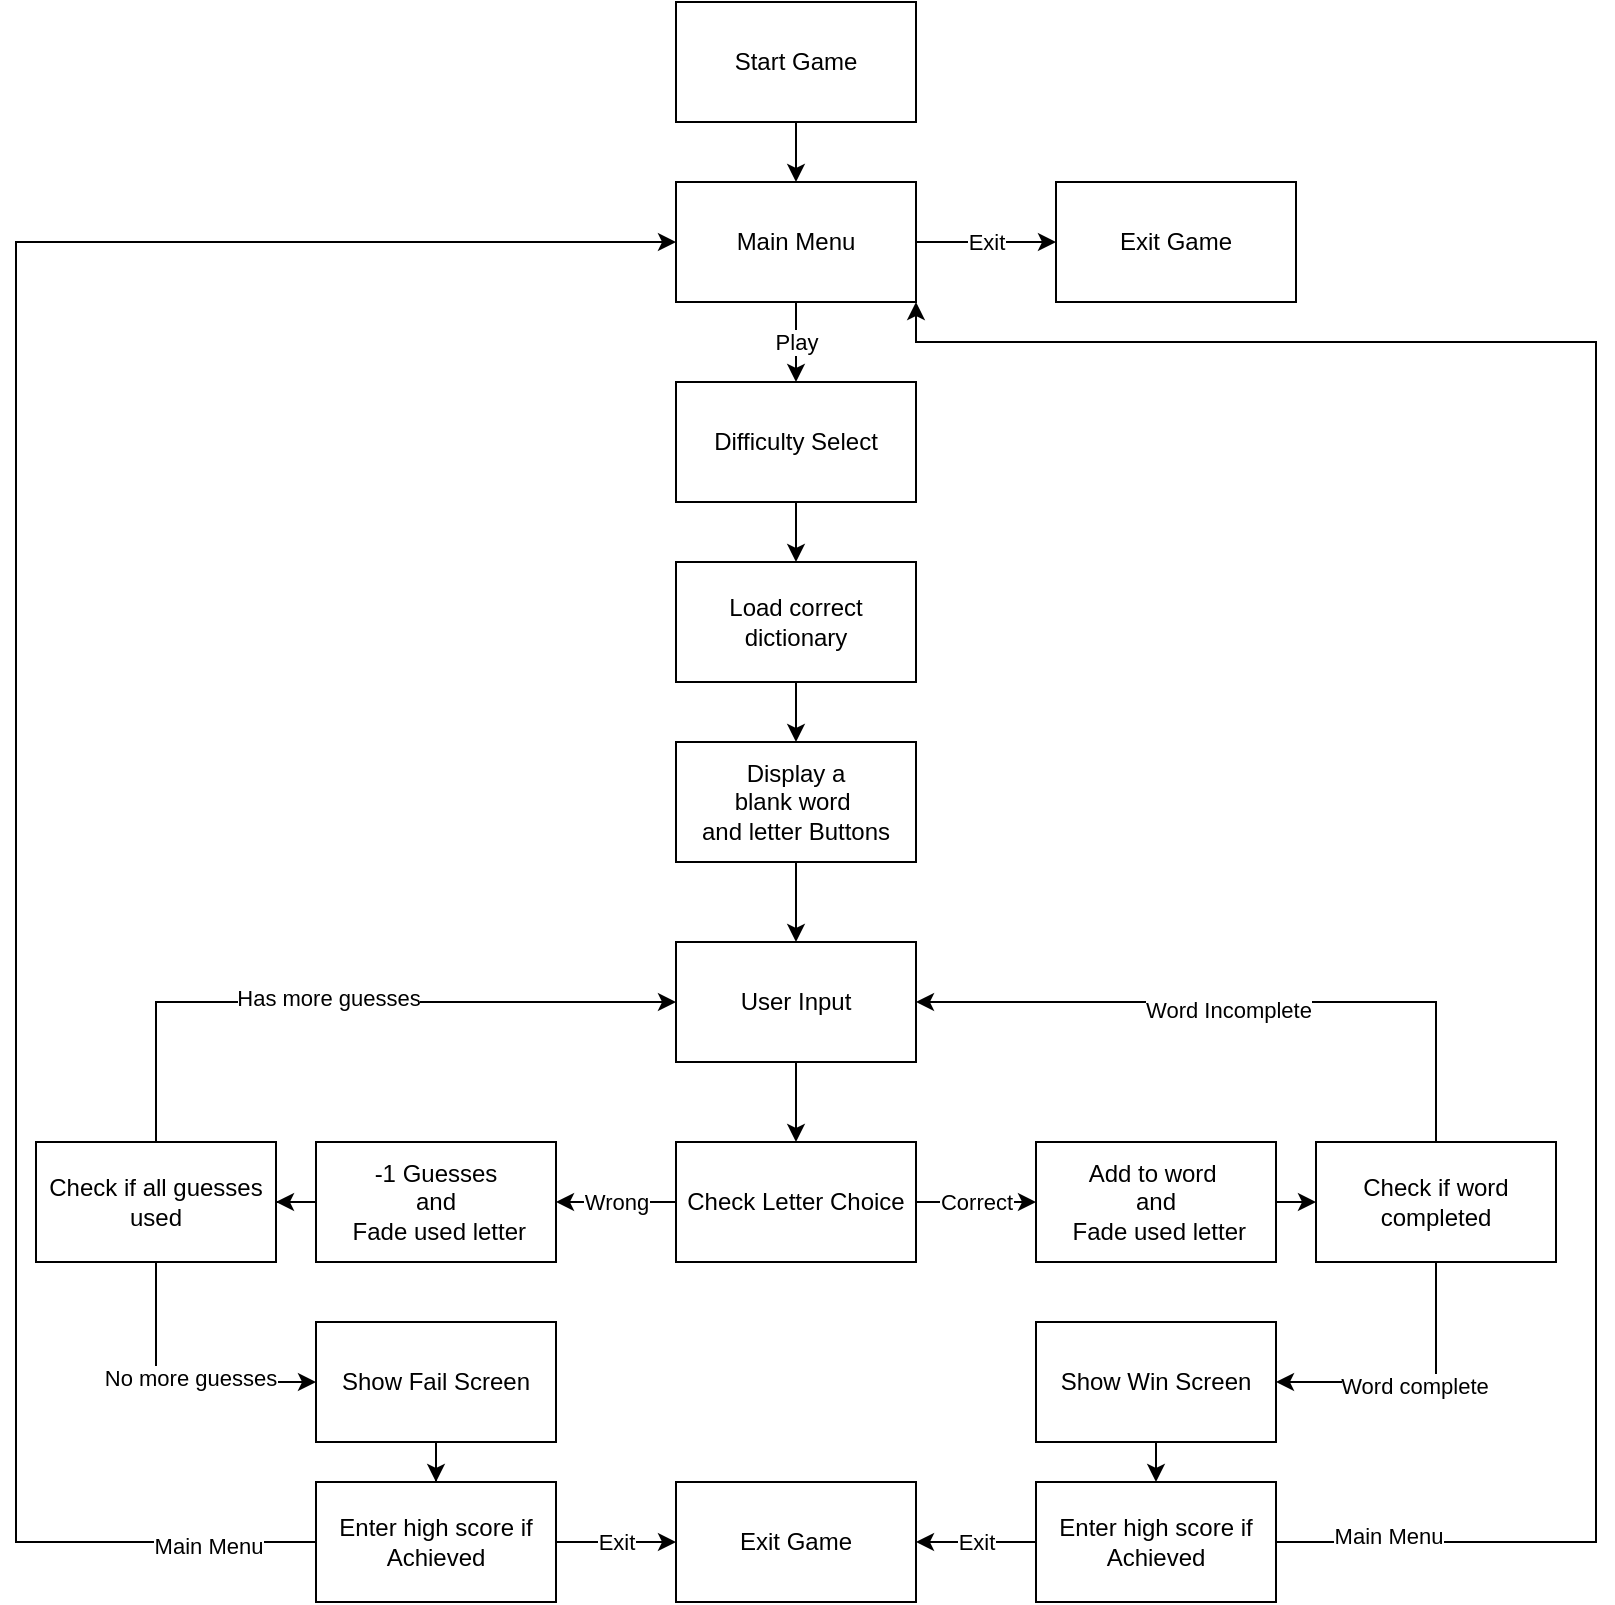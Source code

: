 <mxfile version="21.3.2" type="device">
  <diagram name="Page-1" id="I2gKuHOCCtUCHzMTMHLt">
    <mxGraphModel dx="1434" dy="796" grid="1" gridSize="10" guides="1" tooltips="1" connect="1" arrows="1" fold="1" page="1" pageScale="1" pageWidth="827" pageHeight="1169" math="0" shadow="0">
      <root>
        <mxCell id="0" />
        <mxCell id="1" parent="0" />
        <mxCell id="TcnP27nnTozr-PaMKJBG-20" style="edgeStyle=orthogonalEdgeStyle;rounded=0;orthogonalLoop=1;jettySize=auto;html=1;exitX=0.5;exitY=1;exitDx=0;exitDy=0;entryX=0.5;entryY=0;entryDx=0;entryDy=0;" edge="1" parent="1" source="TcnP27nnTozr-PaMKJBG-9" target="TcnP27nnTozr-PaMKJBG-11">
          <mxGeometry relative="1" as="geometry" />
        </mxCell>
        <mxCell id="TcnP27nnTozr-PaMKJBG-9" value="Start Game" style="rounded=0;whiteSpace=wrap;html=1;" vertex="1" parent="1">
          <mxGeometry x="340" y="270" width="120" height="60" as="geometry" />
        </mxCell>
        <mxCell id="TcnP27nnTozr-PaMKJBG-10" value="Exit Game" style="rounded=0;whiteSpace=wrap;html=1;" vertex="1" parent="1">
          <mxGeometry x="530" y="360" width="120" height="60" as="geometry" />
        </mxCell>
        <mxCell id="TcnP27nnTozr-PaMKJBG-21" value="Exit" style="edgeStyle=orthogonalEdgeStyle;rounded=0;orthogonalLoop=1;jettySize=auto;html=1;exitX=1;exitY=0.5;exitDx=0;exitDy=0;entryX=0;entryY=0.5;entryDx=0;entryDy=0;" edge="1" parent="1" source="TcnP27nnTozr-PaMKJBG-11" target="TcnP27nnTozr-PaMKJBG-10">
          <mxGeometry relative="1" as="geometry" />
        </mxCell>
        <mxCell id="TcnP27nnTozr-PaMKJBG-22" value="Play" style="edgeStyle=orthogonalEdgeStyle;rounded=0;orthogonalLoop=1;jettySize=auto;html=1;exitX=0.5;exitY=1;exitDx=0;exitDy=0;entryX=0.5;entryY=0;entryDx=0;entryDy=0;" edge="1" parent="1" source="TcnP27nnTozr-PaMKJBG-11" target="TcnP27nnTozr-PaMKJBG-12">
          <mxGeometry relative="1" as="geometry" />
        </mxCell>
        <mxCell id="TcnP27nnTozr-PaMKJBG-11" value="Main Menu" style="rounded=0;whiteSpace=wrap;html=1;" vertex="1" parent="1">
          <mxGeometry x="340" y="360" width="120" height="60" as="geometry" />
        </mxCell>
        <mxCell id="TcnP27nnTozr-PaMKJBG-12" value="Difficulty Select" style="rounded=0;whiteSpace=wrap;html=1;" vertex="1" parent="1">
          <mxGeometry x="340" y="460" width="120" height="60" as="geometry" />
        </mxCell>
        <mxCell id="TcnP27nnTozr-PaMKJBG-24" style="edgeStyle=orthogonalEdgeStyle;rounded=0;orthogonalLoop=1;jettySize=auto;html=1;exitX=0.5;exitY=1;exitDx=0;exitDy=0;entryX=0.5;entryY=0;entryDx=0;entryDy=0;" edge="1" parent="1" source="TcnP27nnTozr-PaMKJBG-13" target="TcnP27nnTozr-PaMKJBG-15">
          <mxGeometry relative="1" as="geometry" />
        </mxCell>
        <mxCell id="TcnP27nnTozr-PaMKJBG-13" value="Display a&lt;br&gt;blank word&amp;nbsp;&lt;br&gt;and letter Buttons" style="rounded=0;whiteSpace=wrap;html=1;" vertex="1" parent="1">
          <mxGeometry x="340" y="640" width="120" height="60" as="geometry" />
        </mxCell>
        <mxCell id="TcnP27nnTozr-PaMKJBG-26" value="Correct" style="edgeStyle=orthogonalEdgeStyle;rounded=0;orthogonalLoop=1;jettySize=auto;html=1;exitX=1;exitY=0.5;exitDx=0;exitDy=0;entryX=0;entryY=0.5;entryDx=0;entryDy=0;" edge="1" parent="1" source="TcnP27nnTozr-PaMKJBG-14" target="TcnP27nnTozr-PaMKJBG-16">
          <mxGeometry relative="1" as="geometry" />
        </mxCell>
        <mxCell id="TcnP27nnTozr-PaMKJBG-35" value="Wrong" style="edgeStyle=orthogonalEdgeStyle;rounded=0;orthogonalLoop=1;jettySize=auto;html=1;exitX=0;exitY=0.5;exitDx=0;exitDy=0;entryX=1;entryY=0.5;entryDx=0;entryDy=0;" edge="1" parent="1" source="TcnP27nnTozr-PaMKJBG-14" target="TcnP27nnTozr-PaMKJBG-17">
          <mxGeometry relative="1" as="geometry" />
        </mxCell>
        <mxCell id="TcnP27nnTozr-PaMKJBG-14" value="Check Letter Choice" style="rounded=0;whiteSpace=wrap;html=1;" vertex="1" parent="1">
          <mxGeometry x="340" y="840" width="120" height="60" as="geometry" />
        </mxCell>
        <mxCell id="TcnP27nnTozr-PaMKJBG-25" style="edgeStyle=orthogonalEdgeStyle;rounded=0;orthogonalLoop=1;jettySize=auto;html=1;exitX=0.5;exitY=1;exitDx=0;exitDy=0;entryX=0.5;entryY=0;entryDx=0;entryDy=0;" edge="1" parent="1" source="TcnP27nnTozr-PaMKJBG-15" target="TcnP27nnTozr-PaMKJBG-14">
          <mxGeometry relative="1" as="geometry" />
        </mxCell>
        <mxCell id="TcnP27nnTozr-PaMKJBG-15" value="User Input" style="rounded=0;whiteSpace=wrap;html=1;" vertex="1" parent="1">
          <mxGeometry x="340" y="740" width="120" height="60" as="geometry" />
        </mxCell>
        <mxCell id="TcnP27nnTozr-PaMKJBG-27" style="edgeStyle=orthogonalEdgeStyle;rounded=0;orthogonalLoop=1;jettySize=auto;html=1;exitX=1;exitY=0.5;exitDx=0;exitDy=0;entryX=0;entryY=0.5;entryDx=0;entryDy=0;" edge="1" parent="1" source="TcnP27nnTozr-PaMKJBG-16" target="TcnP27nnTozr-PaMKJBG-19">
          <mxGeometry relative="1" as="geometry" />
        </mxCell>
        <mxCell id="TcnP27nnTozr-PaMKJBG-16" value="Add to word&amp;nbsp;&lt;br&gt;and&lt;br&gt;&amp;nbsp;Fade used letter" style="rounded=0;whiteSpace=wrap;html=1;" vertex="1" parent="1">
          <mxGeometry x="520" y="840" width="120" height="60" as="geometry" />
        </mxCell>
        <mxCell id="TcnP27nnTozr-PaMKJBG-37" style="edgeStyle=orthogonalEdgeStyle;rounded=0;orthogonalLoop=1;jettySize=auto;html=1;exitX=0;exitY=0.5;exitDx=0;exitDy=0;" edge="1" parent="1" source="TcnP27nnTozr-PaMKJBG-17" target="TcnP27nnTozr-PaMKJBG-18">
          <mxGeometry relative="1" as="geometry" />
        </mxCell>
        <mxCell id="TcnP27nnTozr-PaMKJBG-17" value="-1 Guesses&lt;br&gt;and&lt;br&gt;&amp;nbsp;Fade used letter" style="rounded=0;whiteSpace=wrap;html=1;" vertex="1" parent="1">
          <mxGeometry x="160" y="840" width="120" height="60" as="geometry" />
        </mxCell>
        <mxCell id="TcnP27nnTozr-PaMKJBG-38" style="edgeStyle=orthogonalEdgeStyle;rounded=0;orthogonalLoop=1;jettySize=auto;html=1;exitX=0.5;exitY=0;exitDx=0;exitDy=0;entryX=0;entryY=0.5;entryDx=0;entryDy=0;" edge="1" parent="1" source="TcnP27nnTozr-PaMKJBG-18" target="TcnP27nnTozr-PaMKJBG-15">
          <mxGeometry relative="1" as="geometry" />
        </mxCell>
        <mxCell id="TcnP27nnTozr-PaMKJBG-39" value="Has more guesses" style="edgeLabel;html=1;align=center;verticalAlign=middle;resizable=0;points=[];" vertex="1" connectable="0" parent="TcnP27nnTozr-PaMKJBG-38">
          <mxGeometry x="-0.054" y="2" relative="1" as="geometry">
            <mxPoint as="offset" />
          </mxGeometry>
        </mxCell>
        <mxCell id="TcnP27nnTozr-PaMKJBG-42" style="edgeStyle=orthogonalEdgeStyle;rounded=0;orthogonalLoop=1;jettySize=auto;html=1;exitX=0.5;exitY=1;exitDx=0;exitDy=0;entryX=0;entryY=0.5;entryDx=0;entryDy=0;" edge="1" parent="1" source="TcnP27nnTozr-PaMKJBG-18" target="TcnP27nnTozr-PaMKJBG-41">
          <mxGeometry relative="1" as="geometry" />
        </mxCell>
        <mxCell id="TcnP27nnTozr-PaMKJBG-57" value="No more guesses" style="edgeLabel;html=1;align=center;verticalAlign=middle;resizable=0;points=[];" vertex="1" connectable="0" parent="TcnP27nnTozr-PaMKJBG-42">
          <mxGeometry x="0.1" y="2" relative="1" as="geometry">
            <mxPoint as="offset" />
          </mxGeometry>
        </mxCell>
        <mxCell id="TcnP27nnTozr-PaMKJBG-18" value="Check if all guesses used" style="rounded=0;whiteSpace=wrap;html=1;" vertex="1" parent="1">
          <mxGeometry x="20" y="840" width="120" height="60" as="geometry" />
        </mxCell>
        <mxCell id="TcnP27nnTozr-PaMKJBG-29" style="edgeStyle=orthogonalEdgeStyle;rounded=0;orthogonalLoop=1;jettySize=auto;html=1;exitX=0.5;exitY=0;exitDx=0;exitDy=0;entryX=1;entryY=0.5;entryDx=0;entryDy=0;" edge="1" parent="1" source="TcnP27nnTozr-PaMKJBG-19" target="TcnP27nnTozr-PaMKJBG-15">
          <mxGeometry relative="1" as="geometry" />
        </mxCell>
        <mxCell id="TcnP27nnTozr-PaMKJBG-30" value="Word Incomplete" style="edgeLabel;html=1;align=center;verticalAlign=middle;resizable=0;points=[];" vertex="1" connectable="0" parent="TcnP27nnTozr-PaMKJBG-29">
          <mxGeometry x="0.058" y="4" relative="1" as="geometry">
            <mxPoint as="offset" />
          </mxGeometry>
        </mxCell>
        <mxCell id="TcnP27nnTozr-PaMKJBG-47" style="edgeStyle=orthogonalEdgeStyle;rounded=0;orthogonalLoop=1;jettySize=auto;html=1;exitX=0.5;exitY=1;exitDx=0;exitDy=0;entryX=1;entryY=0.5;entryDx=0;entryDy=0;" edge="1" parent="1" source="TcnP27nnTozr-PaMKJBG-19" target="TcnP27nnTozr-PaMKJBG-43">
          <mxGeometry relative="1" as="geometry" />
        </mxCell>
        <mxCell id="TcnP27nnTozr-PaMKJBG-58" value="Word complete" style="edgeLabel;html=1;align=center;verticalAlign=middle;resizable=0;points=[];" vertex="1" connectable="0" parent="TcnP27nnTozr-PaMKJBG-47">
          <mxGeometry x="0.014" y="2" relative="1" as="geometry">
            <mxPoint as="offset" />
          </mxGeometry>
        </mxCell>
        <mxCell id="TcnP27nnTozr-PaMKJBG-19" value="Check if word completed" style="rounded=0;whiteSpace=wrap;html=1;" vertex="1" parent="1">
          <mxGeometry x="660" y="840" width="120" height="60" as="geometry" />
        </mxCell>
        <mxCell id="TcnP27nnTozr-PaMKJBG-32" value="" style="edgeStyle=orthogonalEdgeStyle;rounded=0;orthogonalLoop=1;jettySize=auto;html=1;exitX=0.5;exitY=1;exitDx=0;exitDy=0;entryX=0.5;entryY=0;entryDx=0;entryDy=0;" edge="1" parent="1" source="TcnP27nnTozr-PaMKJBG-12" target="TcnP27nnTozr-PaMKJBG-31">
          <mxGeometry relative="1" as="geometry">
            <mxPoint x="400" y="520" as="sourcePoint" />
            <mxPoint x="400" y="640" as="targetPoint" />
          </mxGeometry>
        </mxCell>
        <mxCell id="TcnP27nnTozr-PaMKJBG-34" style="edgeStyle=orthogonalEdgeStyle;rounded=0;orthogonalLoop=1;jettySize=auto;html=1;exitX=0.5;exitY=1;exitDx=0;exitDy=0;entryX=0.5;entryY=0;entryDx=0;entryDy=0;" edge="1" parent="1" source="TcnP27nnTozr-PaMKJBG-31" target="TcnP27nnTozr-PaMKJBG-13">
          <mxGeometry relative="1" as="geometry" />
        </mxCell>
        <mxCell id="TcnP27nnTozr-PaMKJBG-31" value="Load correct dictionary" style="rounded=0;whiteSpace=wrap;html=1;" vertex="1" parent="1">
          <mxGeometry x="340" y="550" width="120" height="60" as="geometry" />
        </mxCell>
        <mxCell id="TcnP27nnTozr-PaMKJBG-49" style="edgeStyle=orthogonalEdgeStyle;rounded=0;orthogonalLoop=1;jettySize=auto;html=1;entryX=0.5;entryY=0;entryDx=0;entryDy=0;" edge="1" parent="1" source="TcnP27nnTozr-PaMKJBG-41" target="TcnP27nnTozr-PaMKJBG-44">
          <mxGeometry relative="1" as="geometry" />
        </mxCell>
        <mxCell id="TcnP27nnTozr-PaMKJBG-41" value="Show Fail Screen" style="rounded=0;whiteSpace=wrap;html=1;" vertex="1" parent="1">
          <mxGeometry x="160" y="930" width="120" height="60" as="geometry" />
        </mxCell>
        <mxCell id="TcnP27nnTozr-PaMKJBG-48" style="edgeStyle=orthogonalEdgeStyle;rounded=0;orthogonalLoop=1;jettySize=auto;html=1;exitX=0.5;exitY=1;exitDx=0;exitDy=0;entryX=0.5;entryY=0;entryDx=0;entryDy=0;" edge="1" parent="1" source="TcnP27nnTozr-PaMKJBG-43" target="TcnP27nnTozr-PaMKJBG-45">
          <mxGeometry relative="1" as="geometry" />
        </mxCell>
        <mxCell id="TcnP27nnTozr-PaMKJBG-43" value="Show Win Screen" style="rounded=0;whiteSpace=wrap;html=1;" vertex="1" parent="1">
          <mxGeometry x="520" y="930" width="120" height="60" as="geometry" />
        </mxCell>
        <mxCell id="TcnP27nnTozr-PaMKJBG-50" style="edgeStyle=orthogonalEdgeStyle;rounded=0;orthogonalLoop=1;jettySize=auto;html=1;exitX=0;exitY=0.5;exitDx=0;exitDy=0;entryX=0;entryY=0.5;entryDx=0;entryDy=0;" edge="1" parent="1" source="TcnP27nnTozr-PaMKJBG-44" target="TcnP27nnTozr-PaMKJBG-11">
          <mxGeometry relative="1" as="geometry">
            <Array as="points">
              <mxPoint x="10" y="1040" />
              <mxPoint x="10" y="390" />
            </Array>
          </mxGeometry>
        </mxCell>
        <mxCell id="TcnP27nnTozr-PaMKJBG-52" value="Main Menu" style="edgeLabel;html=1;align=center;verticalAlign=middle;resizable=0;points=[];" vertex="1" connectable="0" parent="TcnP27nnTozr-PaMKJBG-50">
          <mxGeometry x="-0.904" y="2" relative="1" as="geometry">
            <mxPoint as="offset" />
          </mxGeometry>
        </mxCell>
        <mxCell id="TcnP27nnTozr-PaMKJBG-55" value="Exit" style="edgeStyle=orthogonalEdgeStyle;rounded=0;orthogonalLoop=1;jettySize=auto;html=1;exitX=1;exitY=0.5;exitDx=0;exitDy=0;entryX=0;entryY=0.5;entryDx=0;entryDy=0;" edge="1" parent="1" source="TcnP27nnTozr-PaMKJBG-44" target="TcnP27nnTozr-PaMKJBG-54">
          <mxGeometry relative="1" as="geometry" />
        </mxCell>
        <mxCell id="TcnP27nnTozr-PaMKJBG-44" value="Enter high score if Achieved" style="rounded=0;whiteSpace=wrap;html=1;" vertex="1" parent="1">
          <mxGeometry x="160" y="1010" width="120" height="60" as="geometry" />
        </mxCell>
        <mxCell id="TcnP27nnTozr-PaMKJBG-51" style="edgeStyle=orthogonalEdgeStyle;rounded=0;orthogonalLoop=1;jettySize=auto;html=1;exitX=1;exitY=0.5;exitDx=0;exitDy=0;entryX=1;entryY=1;entryDx=0;entryDy=0;" edge="1" parent="1" source="TcnP27nnTozr-PaMKJBG-45" target="TcnP27nnTozr-PaMKJBG-11">
          <mxGeometry relative="1" as="geometry">
            <Array as="points">
              <mxPoint x="800" y="1040" />
              <mxPoint x="800" y="440" />
              <mxPoint x="460" y="440" />
            </Array>
          </mxGeometry>
        </mxCell>
        <mxCell id="TcnP27nnTozr-PaMKJBG-53" value="Main Menu" style="edgeLabel;html=1;align=center;verticalAlign=middle;resizable=0;points=[];" vertex="1" connectable="0" parent="TcnP27nnTozr-PaMKJBG-51">
          <mxGeometry x="-0.9" y="3" relative="1" as="geometry">
            <mxPoint as="offset" />
          </mxGeometry>
        </mxCell>
        <mxCell id="TcnP27nnTozr-PaMKJBG-56" value="Exit" style="edgeStyle=orthogonalEdgeStyle;rounded=0;orthogonalLoop=1;jettySize=auto;html=1;exitX=0;exitY=0.5;exitDx=0;exitDy=0;" edge="1" parent="1" source="TcnP27nnTozr-PaMKJBG-45" target="TcnP27nnTozr-PaMKJBG-54">
          <mxGeometry relative="1" as="geometry" />
        </mxCell>
        <mxCell id="TcnP27nnTozr-PaMKJBG-45" value="Enter high score if Achieved" style="rounded=0;whiteSpace=wrap;html=1;" vertex="1" parent="1">
          <mxGeometry x="520" y="1010" width="120" height="60" as="geometry" />
        </mxCell>
        <mxCell id="TcnP27nnTozr-PaMKJBG-54" value="Exit Game" style="rounded=0;whiteSpace=wrap;html=1;" vertex="1" parent="1">
          <mxGeometry x="340" y="1010" width="120" height="60" as="geometry" />
        </mxCell>
      </root>
    </mxGraphModel>
  </diagram>
</mxfile>
